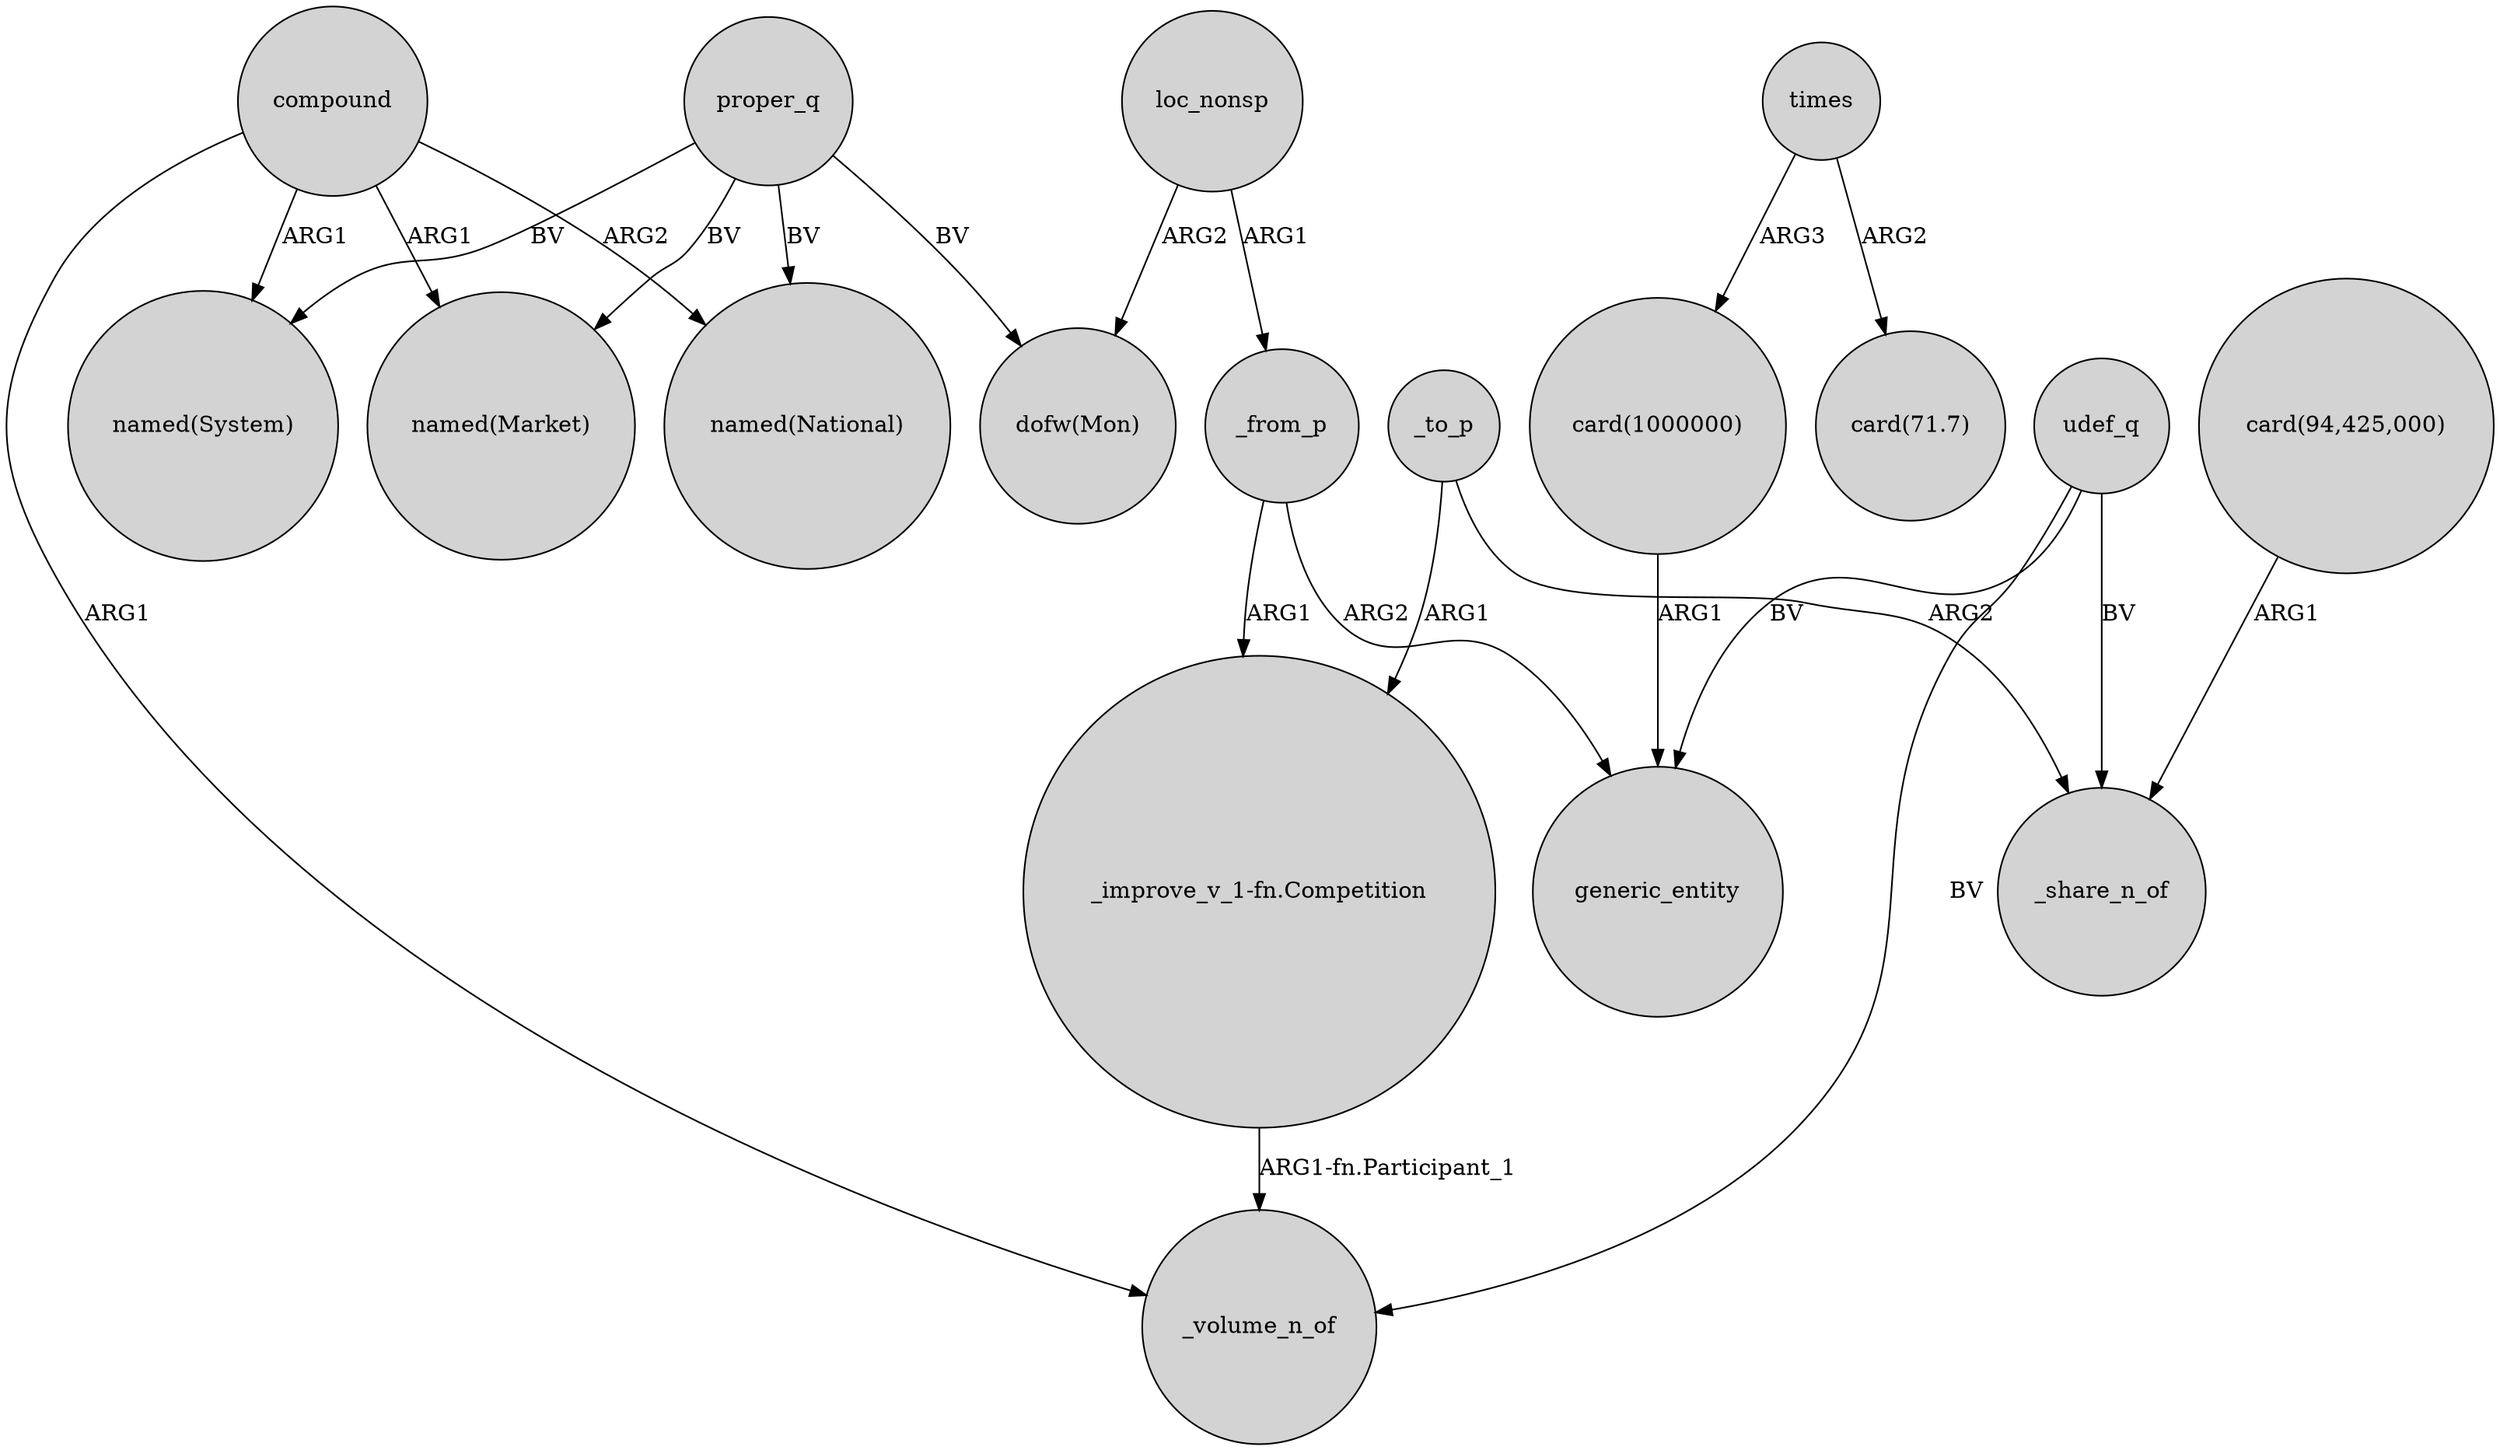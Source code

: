 digraph {
	node [shape=circle style=filled]
	_from_p -> "_improve_v_1-fn.Competition" [label=ARG1]
	loc_nonsp -> _from_p [label=ARG1]
	compound -> _volume_n_of [label=ARG1]
	times -> "card(71.7)" [label=ARG2]
	proper_q -> "named(System)" [label=BV]
	_from_p -> generic_entity [label=ARG2]
	"_improve_v_1-fn.Competition" -> _volume_n_of [label="ARG1-fn.Participant_1"]
	times -> "card(1000000)" [label=ARG3]
	_to_p -> _share_n_of [label=ARG2]
	proper_q -> "dofw(Mon)" [label=BV]
	compound -> "named(National)" [label=ARG2]
	proper_q -> "named(Market)" [label=BV]
	udef_q -> _volume_n_of [label=BV]
	udef_q -> generic_entity [label=BV]
	compound -> "named(System)" [label=ARG1]
	"card(1000000)" -> generic_entity [label=ARG1]
	loc_nonsp -> "dofw(Mon)" [label=ARG2]
	udef_q -> _share_n_of [label=BV]
	_to_p -> "_improve_v_1-fn.Competition" [label=ARG1]
	"card(94,425,000)" -> _share_n_of [label=ARG1]
	proper_q -> "named(National)" [label=BV]
	compound -> "named(Market)" [label=ARG1]
}
